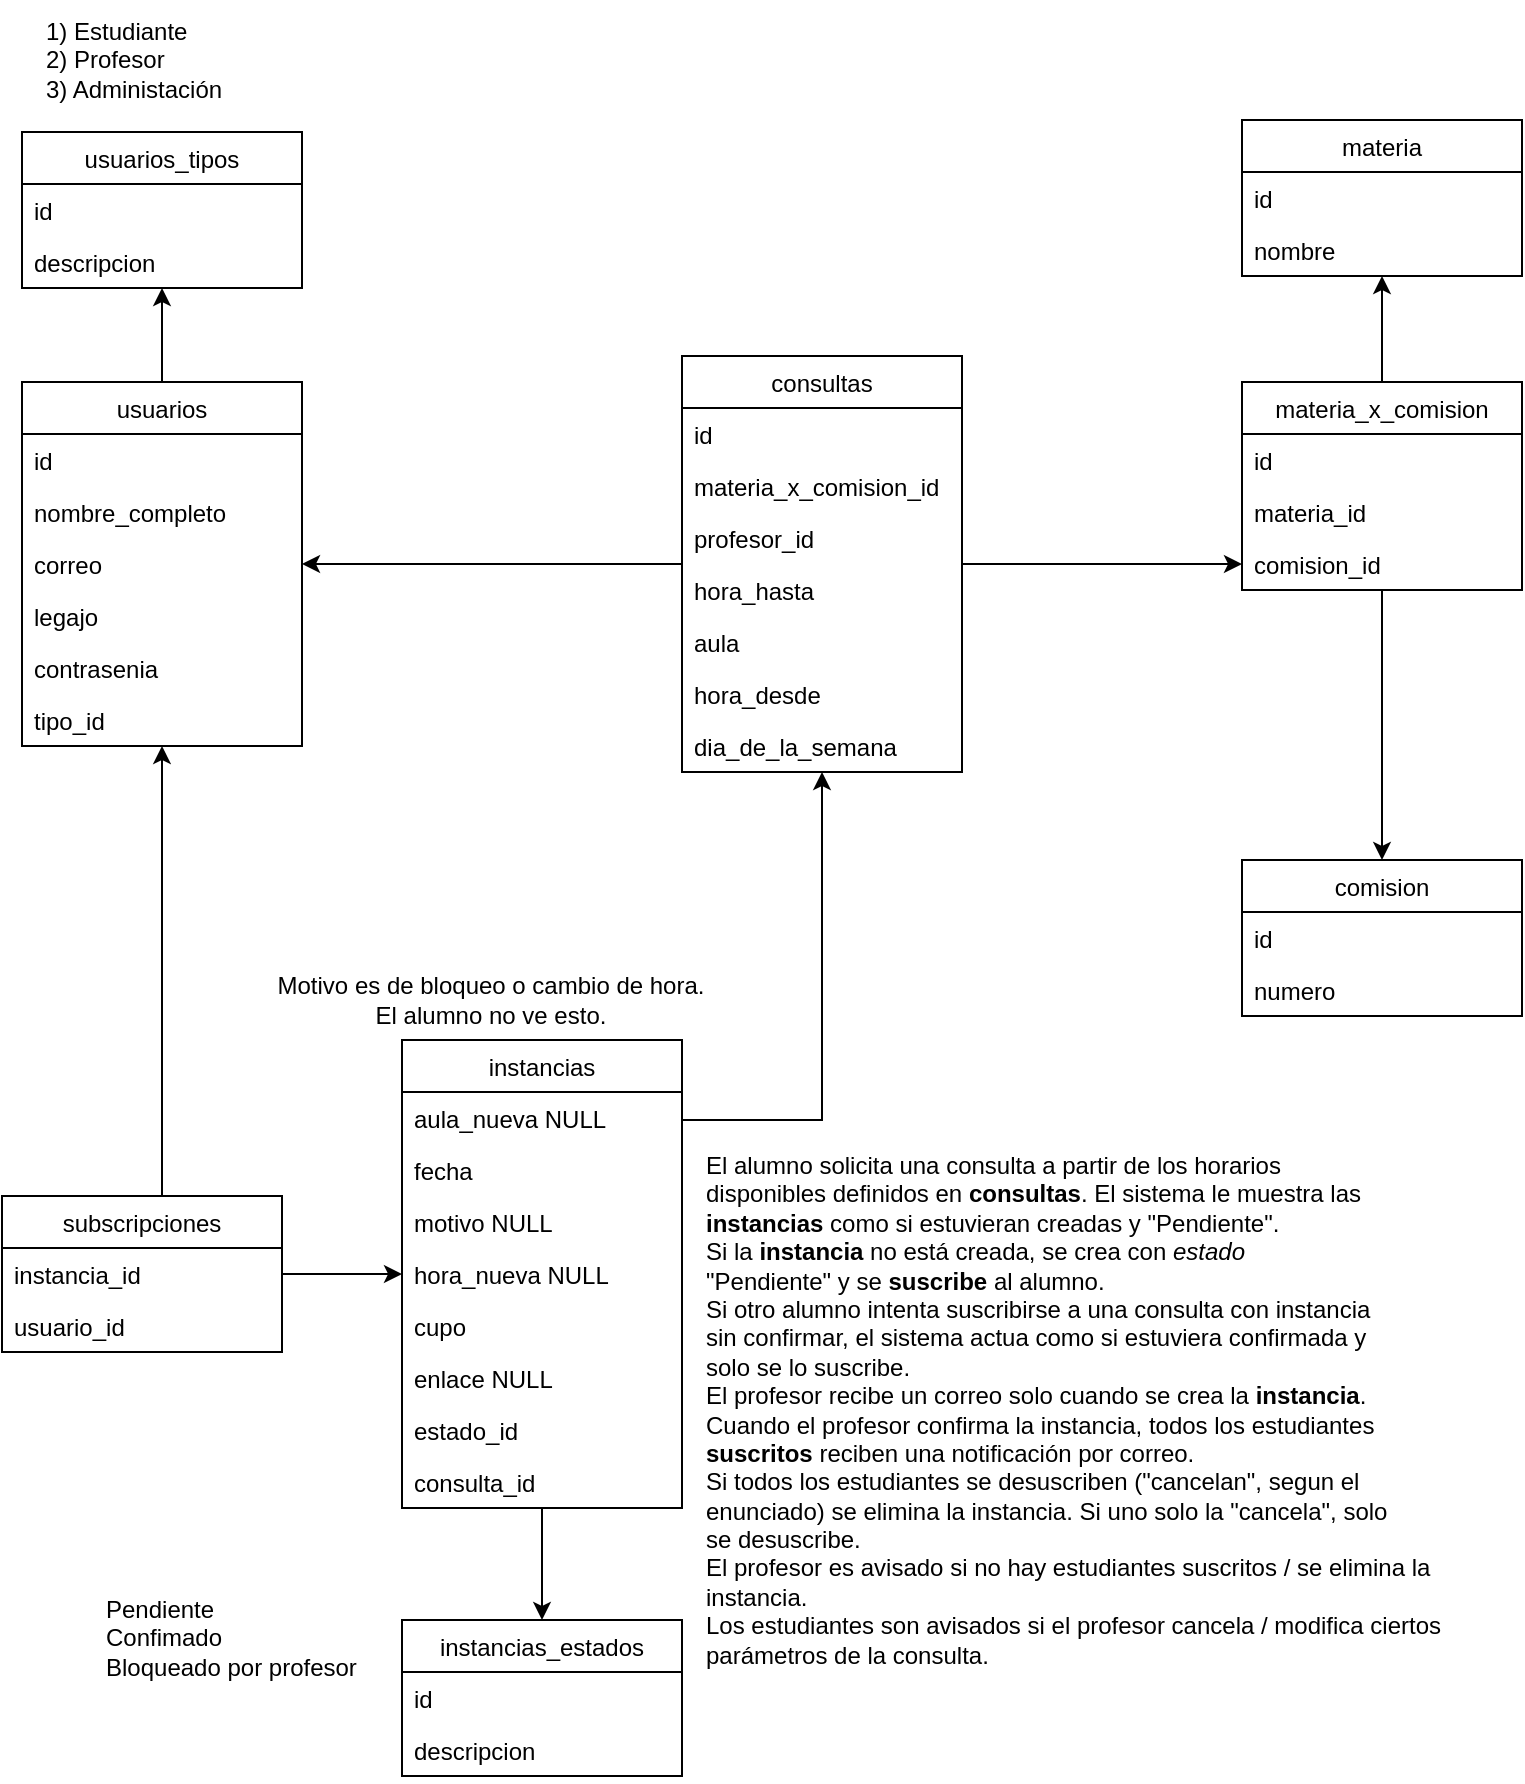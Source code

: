 <mxfile version="20.8.5"><diagram id="-yFY0TsZixoVtVSx_27P" name="Página-1"><mxGraphModel dx="1434" dy="793" grid="1" gridSize="10" guides="1" tooltips="1" connect="1" arrows="1" fold="1" page="1" pageScale="1" pageWidth="827" pageHeight="1169" math="0" shadow="0"><root><mxCell id="0"/><mxCell id="1" parent="0"/><mxCell id="IRT4CBcJnTFuYYY-pWU2-63" style="edgeStyle=orthogonalEdgeStyle;rounded=0;orthogonalLoop=1;jettySize=auto;html=1;" parent="1" source="IRT4CBcJnTFuYYY-pWU2-1" target="IRT4CBcJnTFuYYY-pWU2-12" edge="1"><mxGeometry relative="1" as="geometry"><Array as="points"><mxPoint x="150" y="169"/></Array></mxGeometry></mxCell><mxCell id="IRT4CBcJnTFuYYY-pWU2-1" value="usuarios" style="swimlane;fontStyle=0;childLayout=stackLayout;horizontal=1;startSize=26;fillColor=none;horizontalStack=0;resizeParent=1;resizeParentMax=0;resizeLast=0;collapsible=1;marginBottom=0;" parent="1" vertex="1"><mxGeometry x="60" y="221" width="140" height="182" as="geometry"/></mxCell><mxCell id="IRT4CBcJnTFuYYY-pWU2-2" value="id" style="text;strokeColor=none;fillColor=none;align=left;verticalAlign=top;spacingLeft=4;spacingRight=4;overflow=hidden;rotatable=0;points=[[0,0.5],[1,0.5]];portConstraint=eastwest;" parent="IRT4CBcJnTFuYYY-pWU2-1" vertex="1"><mxGeometry y="26" width="140" height="26" as="geometry"/></mxCell><mxCell id="IRT4CBcJnTFuYYY-pWU2-3" value="nombre_completo" style="text;strokeColor=none;fillColor=none;align=left;verticalAlign=top;spacingLeft=4;spacingRight=4;overflow=hidden;rotatable=0;points=[[0,0.5],[1,0.5]];portConstraint=eastwest;" parent="IRT4CBcJnTFuYYY-pWU2-1" vertex="1"><mxGeometry y="52" width="140" height="26" as="geometry"/></mxCell><mxCell id="IRT4CBcJnTFuYYY-pWU2-5" value="correo" style="text;strokeColor=none;fillColor=none;align=left;verticalAlign=top;spacingLeft=4;spacingRight=4;overflow=hidden;rotatable=0;points=[[0,0.5],[1,0.5]];portConstraint=eastwest;" parent="IRT4CBcJnTFuYYY-pWU2-1" vertex="1"><mxGeometry y="78" width="140" height="26" as="geometry"/></mxCell><mxCell id="IRT4CBcJnTFuYYY-pWU2-4" value="legajo" style="text;strokeColor=none;fillColor=none;align=left;verticalAlign=top;spacingLeft=4;spacingRight=4;overflow=hidden;rotatable=0;points=[[0,0.5],[1,0.5]];portConstraint=eastwest;" parent="IRT4CBcJnTFuYYY-pWU2-1" vertex="1"><mxGeometry y="104" width="140" height="26" as="geometry"/></mxCell><mxCell id="IRT4CBcJnTFuYYY-pWU2-16" value="contrasenia" style="text;strokeColor=none;fillColor=none;align=left;verticalAlign=top;spacingLeft=4;spacingRight=4;overflow=hidden;rotatable=0;points=[[0,0.5],[1,0.5]];portConstraint=eastwest;" parent="IRT4CBcJnTFuYYY-pWU2-1" vertex="1"><mxGeometry y="130" width="140" height="26" as="geometry"/></mxCell><mxCell id="IRT4CBcJnTFuYYY-pWU2-6" value="tipo_id" style="text;strokeColor=none;fillColor=none;align=left;verticalAlign=top;spacingLeft=4;spacingRight=4;overflow=hidden;rotatable=0;points=[[0,0.5],[1,0.5]];portConstraint=eastwest;" parent="IRT4CBcJnTFuYYY-pWU2-1" vertex="1"><mxGeometry y="156" width="140" height="26" as="geometry"/></mxCell><mxCell id="IRT4CBcJnTFuYYY-pWU2-7" value="materia" style="swimlane;fontStyle=0;childLayout=stackLayout;horizontal=1;startSize=26;fillColor=none;horizontalStack=0;resizeParent=1;resizeParentMax=0;resizeLast=0;collapsible=1;marginBottom=0;" parent="1" vertex="1"><mxGeometry x="670" y="90" width="140" height="78" as="geometry"/></mxCell><mxCell id="IRT4CBcJnTFuYYY-pWU2-10" value="id" style="text;strokeColor=none;fillColor=none;align=left;verticalAlign=top;spacingLeft=4;spacingRight=4;overflow=hidden;rotatable=0;points=[[0,0.5],[1,0.5]];portConstraint=eastwest;" parent="IRT4CBcJnTFuYYY-pWU2-7" vertex="1"><mxGeometry y="26" width="140" height="26" as="geometry"/></mxCell><mxCell id="IRT4CBcJnTFuYYY-pWU2-8" value="nombre" style="text;strokeColor=none;fillColor=none;align=left;verticalAlign=top;spacingLeft=4;spacingRight=4;overflow=hidden;rotatable=0;points=[[0,0.5],[1,0.5]];portConstraint=eastwest;" parent="IRT4CBcJnTFuYYY-pWU2-7" vertex="1"><mxGeometry y="52" width="140" height="26" as="geometry"/></mxCell><mxCell id="IRT4CBcJnTFuYYY-pWU2-12" value="usuarios_tipos" style="swimlane;fontStyle=0;childLayout=stackLayout;horizontal=1;startSize=26;fillColor=none;horizontalStack=0;resizeParent=1;resizeParentMax=0;resizeLast=0;collapsible=1;marginBottom=0;" parent="1" vertex="1"><mxGeometry x="60" y="96" width="140" height="78" as="geometry"/></mxCell><mxCell id="IRT4CBcJnTFuYYY-pWU2-14" value="id" style="text;strokeColor=none;fillColor=none;align=left;verticalAlign=top;spacingLeft=4;spacingRight=4;overflow=hidden;rotatable=0;points=[[0,0.5],[1,0.5]];portConstraint=eastwest;" parent="IRT4CBcJnTFuYYY-pWU2-12" vertex="1"><mxGeometry y="26" width="140" height="26" as="geometry"/></mxCell><mxCell id="IRT4CBcJnTFuYYY-pWU2-13" value="descripcion" style="text;strokeColor=none;fillColor=none;align=left;verticalAlign=top;spacingLeft=4;spacingRight=4;overflow=hidden;rotatable=0;points=[[0,0.5],[1,0.5]];portConstraint=eastwest;" parent="IRT4CBcJnTFuYYY-pWU2-12" vertex="1"><mxGeometry y="52" width="140" height="26" as="geometry"/></mxCell><mxCell id="IRT4CBcJnTFuYYY-pWU2-17" value="comision" style="swimlane;fontStyle=0;childLayout=stackLayout;horizontal=1;startSize=26;fillColor=none;horizontalStack=0;resizeParent=1;resizeParentMax=0;resizeLast=0;collapsible=1;marginBottom=0;" parent="1" vertex="1"><mxGeometry x="670" y="460" width="140" height="78" as="geometry"/></mxCell><mxCell id="IRT4CBcJnTFuYYY-pWU2-18" value="id" style="text;strokeColor=none;fillColor=none;align=left;verticalAlign=top;spacingLeft=4;spacingRight=4;overflow=hidden;rotatable=0;points=[[0,0.5],[1,0.5]];portConstraint=eastwest;" parent="IRT4CBcJnTFuYYY-pWU2-17" vertex="1"><mxGeometry y="26" width="140" height="26" as="geometry"/></mxCell><mxCell id="IRT4CBcJnTFuYYY-pWU2-19" value="numero" style="text;strokeColor=none;fillColor=none;align=left;verticalAlign=top;spacingLeft=4;spacingRight=4;overflow=hidden;rotatable=0;points=[[0,0.5],[1,0.5]];portConstraint=eastwest;" parent="IRT4CBcJnTFuYYY-pWU2-17" vertex="1"><mxGeometry y="52" width="140" height="26" as="geometry"/></mxCell><mxCell id="IRT4CBcJnTFuYYY-pWU2-58" style="edgeStyle=orthogonalEdgeStyle;rounded=0;orthogonalLoop=1;jettySize=auto;html=1;" parent="1" source="IRT4CBcJnTFuYYY-pWU2-25" target="IRT4CBcJnTFuYYY-pWU2-7" edge="1"><mxGeometry relative="1" as="geometry"/></mxCell><mxCell id="IRT4CBcJnTFuYYY-pWU2-90" style="edgeStyle=orthogonalEdgeStyle;rounded=0;orthogonalLoop=1;jettySize=auto;html=1;" parent="1" source="IRT4CBcJnTFuYYY-pWU2-25" target="IRT4CBcJnTFuYYY-pWU2-17" edge="1"><mxGeometry relative="1" as="geometry"/></mxCell><mxCell id="IRT4CBcJnTFuYYY-pWU2-25" value="materia_x_comision" style="swimlane;fontStyle=0;childLayout=stackLayout;horizontal=1;startSize=26;fillColor=none;horizontalStack=0;resizeParent=1;resizeParentMax=0;resizeLast=0;collapsible=1;marginBottom=0;" parent="1" vertex="1"><mxGeometry x="670" y="221" width="140" height="104" as="geometry"/></mxCell><mxCell id="IRT4CBcJnTFuYYY-pWU2-53" value="id" style="text;strokeColor=none;fillColor=none;align=left;verticalAlign=top;spacingLeft=4;spacingRight=4;overflow=hidden;rotatable=0;points=[[0,0.5],[1,0.5]];portConstraint=eastwest;" parent="IRT4CBcJnTFuYYY-pWU2-25" vertex="1"><mxGeometry y="26" width="140" height="26" as="geometry"/></mxCell><mxCell id="IRT4CBcJnTFuYYY-pWU2-26" value="materia_id" style="text;strokeColor=none;fillColor=none;align=left;verticalAlign=top;spacingLeft=4;spacingRight=4;overflow=hidden;rotatable=0;points=[[0,0.5],[1,0.5]];portConstraint=eastwest;" parent="IRT4CBcJnTFuYYY-pWU2-25" vertex="1"><mxGeometry y="52" width="140" height="26" as="geometry"/></mxCell><mxCell id="IRT4CBcJnTFuYYY-pWU2-27" value="comision_id" style="text;strokeColor=none;fillColor=none;align=left;verticalAlign=top;spacingLeft=4;spacingRight=4;overflow=hidden;rotatable=0;points=[[0,0.5],[1,0.5]];portConstraint=eastwest;" parent="IRT4CBcJnTFuYYY-pWU2-25" vertex="1"><mxGeometry y="78" width="140" height="26" as="geometry"/></mxCell><mxCell id="IRT4CBcJnTFuYYY-pWU2-62" style="edgeStyle=orthogonalEdgeStyle;rounded=0;orthogonalLoop=1;jettySize=auto;html=1;" parent="1" source="IRT4CBcJnTFuYYY-pWU2-46" target="IRT4CBcJnTFuYYY-pWU2-1" edge="1"><mxGeometry relative="1" as="geometry"/></mxCell><mxCell id="IRT4CBcJnTFuYYY-pWU2-91" style="edgeStyle=orthogonalEdgeStyle;rounded=0;orthogonalLoop=1;jettySize=auto;html=1;" parent="1" source="IRT4CBcJnTFuYYY-pWU2-46" target="IRT4CBcJnTFuYYY-pWU2-25" edge="1"><mxGeometry relative="1" as="geometry"><Array as="points"><mxPoint x="640" y="312"/><mxPoint x="640" y="312"/></Array></mxGeometry></mxCell><mxCell id="IRT4CBcJnTFuYYY-pWU2-46" value="consultas" style="swimlane;fontStyle=0;childLayout=stackLayout;horizontal=1;startSize=26;fillColor=none;horizontalStack=0;resizeParent=1;resizeParentMax=0;resizeLast=0;collapsible=1;marginBottom=0;" parent="1" vertex="1"><mxGeometry x="390" y="208" width="140" height="208" as="geometry"/></mxCell><mxCell id="IRT4CBcJnTFuYYY-pWU2-48" value="id" style="text;strokeColor=none;fillColor=none;align=left;verticalAlign=top;spacingLeft=4;spacingRight=4;overflow=hidden;rotatable=0;points=[[0,0.5],[1,0.5]];portConstraint=eastwest;" parent="IRT4CBcJnTFuYYY-pWU2-46" vertex="1"><mxGeometry y="26" width="140" height="26" as="geometry"/></mxCell><mxCell id="IRT4CBcJnTFuYYY-pWU2-47" value="materia_x_comision_id" style="text;strokeColor=none;fillColor=none;align=left;verticalAlign=top;spacingLeft=4;spacingRight=4;overflow=hidden;rotatable=0;points=[[0,0.5],[1,0.5]];portConstraint=eastwest;" parent="IRT4CBcJnTFuYYY-pWU2-46" vertex="1"><mxGeometry y="52" width="140" height="26" as="geometry"/></mxCell><mxCell id="IRT4CBcJnTFuYYY-pWU2-54" value="profesor_id" style="text;strokeColor=none;fillColor=none;align=left;verticalAlign=top;spacingLeft=4;spacingRight=4;overflow=hidden;rotatable=0;points=[[0,0.5],[1,0.5]];portConstraint=eastwest;" parent="IRT4CBcJnTFuYYY-pWU2-46" vertex="1"><mxGeometry y="78" width="140" height="26" as="geometry"/></mxCell><mxCell id="IRT4CBcJnTFuYYY-pWU2-55" value="hora_hasta" style="text;strokeColor=none;fillColor=none;align=left;verticalAlign=top;spacingLeft=4;spacingRight=4;overflow=hidden;rotatable=0;points=[[0,0.5],[1,0.5]];portConstraint=eastwest;" parent="IRT4CBcJnTFuYYY-pWU2-46" vertex="1"><mxGeometry y="104" width="140" height="26" as="geometry"/></mxCell><mxCell id="IRT4CBcJnTFuYYY-pWU2-43" value="aula" style="text;strokeColor=none;fillColor=none;align=left;verticalAlign=top;spacingLeft=4;spacingRight=4;overflow=hidden;rotatable=0;points=[[0,0.5],[1,0.5]];portConstraint=eastwest;" parent="IRT4CBcJnTFuYYY-pWU2-46" vertex="1"><mxGeometry y="130" width="140" height="26" as="geometry"/></mxCell><mxCell id="IRT4CBcJnTFuYYY-pWU2-83" value="hora_desde" style="text;strokeColor=none;fillColor=none;align=left;verticalAlign=top;spacingLeft=4;spacingRight=4;overflow=hidden;rotatable=0;points=[[0,0.5],[1,0.5]];portConstraint=eastwest;" parent="IRT4CBcJnTFuYYY-pWU2-46" vertex="1"><mxGeometry y="156" width="140" height="26" as="geometry"/></mxCell><mxCell id="IRT4CBcJnTFuYYY-pWU2-42" value="dia_de_la_semana" style="text;strokeColor=none;fillColor=none;align=left;verticalAlign=top;spacingLeft=4;spacingRight=4;overflow=hidden;rotatable=0;points=[[0,0.5],[1,0.5]];portConstraint=eastwest;" parent="IRT4CBcJnTFuYYY-pWU2-46" vertex="1"><mxGeometry y="182" width="140" height="26" as="geometry"/></mxCell><mxCell id="IRT4CBcJnTFuYYY-pWU2-101" style="edgeStyle=orthogonalEdgeStyle;rounded=0;orthogonalLoop=1;jettySize=auto;html=1;" parent="1" source="IRT4CBcJnTFuYYY-pWU2-67" target="IRT4CBcJnTFuYYY-pWU2-97" edge="1"><mxGeometry relative="1" as="geometry"><Array as="points"><mxPoint x="320" y="800"/><mxPoint x="320" y="800"/></Array></mxGeometry></mxCell><mxCell id="IRT4CBcJnTFuYYY-pWU2-67" value="instancias" style="swimlane;fontStyle=0;childLayout=stackLayout;horizontal=1;startSize=26;fillColor=none;horizontalStack=0;resizeParent=1;resizeParentMax=0;resizeLast=0;collapsible=1;marginBottom=0;" parent="1" vertex="1"><mxGeometry x="250" y="550" width="140" height="234" as="geometry"/></mxCell><mxCell id="IRT4CBcJnTFuYYY-pWU2-84" value="aula_nueva NULL" style="text;strokeColor=none;fillColor=none;align=left;verticalAlign=top;spacingLeft=4;spacingRight=4;overflow=hidden;rotatable=0;points=[[0,0.5],[1,0.5]];portConstraint=eastwest;" parent="IRT4CBcJnTFuYYY-pWU2-67" vertex="1"><mxGeometry y="26" width="140" height="26" as="geometry"/></mxCell><mxCell id="IRT4CBcJnTFuYYY-pWU2-69" value="fecha" style="text;strokeColor=none;fillColor=none;align=left;verticalAlign=top;spacingLeft=4;spacingRight=4;overflow=hidden;rotatable=0;points=[[0,0.5],[1,0.5]];portConstraint=eastwest;" parent="IRT4CBcJnTFuYYY-pWU2-67" vertex="1"><mxGeometry y="52" width="140" height="26" as="geometry"/></mxCell><mxCell id="IRT4CBcJnTFuYYY-pWU2-79" value="motivo NULL" style="text;strokeColor=none;fillColor=none;align=left;verticalAlign=top;spacingLeft=4;spacingRight=4;overflow=hidden;rotatable=0;points=[[0,0.5],[1,0.5]];portConstraint=eastwest;" parent="IRT4CBcJnTFuYYY-pWU2-67" vertex="1"><mxGeometry y="78" width="140" height="26" as="geometry"/></mxCell><mxCell id="IRT4CBcJnTFuYYY-pWU2-85" value="hora_nueva NULL" style="text;strokeColor=none;fillColor=none;align=left;verticalAlign=top;spacingLeft=4;spacingRight=4;overflow=hidden;rotatable=0;points=[[0,0.5],[1,0.5]];portConstraint=eastwest;" parent="IRT4CBcJnTFuYYY-pWU2-67" vertex="1"><mxGeometry y="104" width="140" height="26" as="geometry"/></mxCell><mxCell id="IRT4CBcJnTFuYYY-pWU2-82" value="cupo" style="text;strokeColor=none;fillColor=none;align=left;verticalAlign=top;spacingLeft=4;spacingRight=4;overflow=hidden;rotatable=0;points=[[0,0.5],[1,0.5]];portConstraint=eastwest;" parent="IRT4CBcJnTFuYYY-pWU2-67" vertex="1"><mxGeometry y="130" width="140" height="26" as="geometry"/></mxCell><mxCell id="IRT4CBcJnTFuYYY-pWU2-92" value="enlace NULL" style="text;strokeColor=none;fillColor=none;align=left;verticalAlign=top;spacingLeft=4;spacingRight=4;overflow=hidden;rotatable=0;points=[[0,0.5],[1,0.5]];portConstraint=eastwest;" parent="IRT4CBcJnTFuYYY-pWU2-67" vertex="1"><mxGeometry y="156" width="140" height="26" as="geometry"/></mxCell><mxCell id="IRT4CBcJnTFuYYY-pWU2-95" value="estado_id" style="text;strokeColor=none;fillColor=none;align=left;verticalAlign=top;spacingLeft=4;spacingRight=4;overflow=hidden;rotatable=0;points=[[0,0.5],[1,0.5]];portConstraint=eastwest;" parent="IRT4CBcJnTFuYYY-pWU2-67" vertex="1"><mxGeometry y="182" width="140" height="26" as="geometry"/></mxCell><mxCell id="IRT4CBcJnTFuYYY-pWU2-70" value="consulta_id" style="text;strokeColor=none;fillColor=none;align=left;verticalAlign=top;spacingLeft=4;spacingRight=4;overflow=hidden;rotatable=0;points=[[0,0.5],[1,0.5]];portConstraint=eastwest;" parent="IRT4CBcJnTFuYYY-pWU2-67" vertex="1"><mxGeometry y="208" width="140" height="26" as="geometry"/></mxCell><mxCell id="IRT4CBcJnTFuYYY-pWU2-77" style="edgeStyle=orthogonalEdgeStyle;rounded=0;orthogonalLoop=1;jettySize=auto;html=1;" parent="1" source="IRT4CBcJnTFuYYY-pWU2-71" target="IRT4CBcJnTFuYYY-pWU2-67" edge="1"><mxGeometry relative="1" as="geometry"/></mxCell><mxCell id="IRT4CBcJnTFuYYY-pWU2-86" value="" style="edgeStyle=orthogonalEdgeStyle;rounded=0;orthogonalLoop=1;jettySize=auto;html=1;" parent="1" source="IRT4CBcJnTFuYYY-pWU2-71" target="IRT4CBcJnTFuYYY-pWU2-6" edge="1"><mxGeometry relative="1" as="geometry"><Array as="points"><mxPoint x="130" y="510"/><mxPoint x="130" y="510"/></Array></mxGeometry></mxCell><mxCell id="IRT4CBcJnTFuYYY-pWU2-71" value="subscripciones" style="swimlane;fontStyle=0;childLayout=stackLayout;horizontal=1;startSize=26;fillColor=none;horizontalStack=0;resizeParent=1;resizeParentMax=0;resizeLast=0;collapsible=1;marginBottom=0;" parent="1" vertex="1"><mxGeometry x="50" y="628" width="140" height="78" as="geometry"/></mxCell><mxCell id="IRT4CBcJnTFuYYY-pWU2-72" value="instancia_id" style="text;strokeColor=none;fillColor=none;align=left;verticalAlign=top;spacingLeft=4;spacingRight=4;overflow=hidden;rotatable=0;points=[[0,0.5],[1,0.5]];portConstraint=eastwest;" parent="IRT4CBcJnTFuYYY-pWU2-71" vertex="1"><mxGeometry y="26" width="140" height="26" as="geometry"/></mxCell><mxCell id="IRT4CBcJnTFuYYY-pWU2-73" value="usuario_id" style="text;strokeColor=none;fillColor=none;align=left;verticalAlign=top;spacingLeft=4;spacingRight=4;overflow=hidden;rotatable=0;points=[[0,0.5],[1,0.5]];portConstraint=eastwest;" parent="IRT4CBcJnTFuYYY-pWU2-71" vertex="1"><mxGeometry y="52" width="140" height="26" as="geometry"/></mxCell><mxCell id="IRT4CBcJnTFuYYY-pWU2-94" style="edgeStyle=orthogonalEdgeStyle;rounded=0;orthogonalLoop=1;jettySize=auto;html=1;" parent="1" source="IRT4CBcJnTFuYYY-pWU2-84" target="IRT4CBcJnTFuYYY-pWU2-46" edge="1"><mxGeometry relative="1" as="geometry"><Array as="points"><mxPoint x="460" y="590"/></Array></mxGeometry></mxCell><mxCell id="IRT4CBcJnTFuYYY-pWU2-96" value="&lt;div&gt;El alumno solicita una consulta a partir de los horarios&lt;/div&gt;&lt;div&gt;disponibles definidos en &lt;b&gt;consultas&lt;/b&gt;. El sistema le muestra las&lt;/div&gt;&lt;div&gt;&lt;b&gt;instancias &lt;/b&gt;como si estuvieran creadas y &quot;Pendiente&quot;.&lt;br&gt;&lt;/div&gt;&lt;div&gt;Si la &lt;b&gt;instancia &lt;/b&gt;no está creada, se crea con &lt;i&gt;estado&lt;/i&gt;&lt;/div&gt;&lt;div&gt;&quot;Pendiente&quot; y se &lt;b&gt;suscribe &lt;/b&gt;al alumno.&lt;/div&gt;&lt;div&gt;Si otro alumno intenta suscribirse a una consulta con instancia&lt;/div&gt;&lt;div&gt;sin confirmar, el sistema actua como si estuviera confirmada y&lt;/div&gt;&lt;div&gt;solo se lo suscribe.&lt;/div&gt;&lt;div&gt;El profesor recibe un correo solo cuando se crea la &lt;b&gt;instancia&lt;/b&gt;.&lt;/div&gt;&lt;div&gt;Cuando el profesor confirma la instancia, todos los estudiantes&lt;/div&gt;&lt;div&gt;&lt;b&gt;suscritos &lt;/b&gt;reciben una notificación por correo.&lt;/div&gt;&lt;div&gt;Si todos los estudiantes se desuscriben (&quot;cancelan&quot;, segun el&lt;/div&gt;&lt;div&gt;enunciado) se elimina la instancia. Si uno solo la &quot;cancela&quot;, solo&lt;/div&gt;&lt;div&gt;se desuscribe.&lt;/div&gt;&lt;div&gt;El profesor es avisado si no hay estudiantes suscritos / se elimina la&lt;/div&gt;&lt;div&gt;instancia.&lt;/div&gt;&lt;div&gt;Los estudiantes son avisados si el profesor cancela / modifica ciertos&lt;/div&gt;&lt;div&gt;parámetros de la consulta.&lt;br&gt;&lt;/div&gt;" style="text;html=1;align=left;verticalAlign=middle;resizable=0;points=[];autosize=1;strokeColor=none;fillColor=none;" parent="1" vertex="1"><mxGeometry x="400" y="600" width="410" height="270" as="geometry"/></mxCell><mxCell id="IRT4CBcJnTFuYYY-pWU2-97" value="instancias_estados" style="swimlane;fontStyle=0;childLayout=stackLayout;horizontal=1;startSize=26;fillColor=none;horizontalStack=0;resizeParent=1;resizeParentMax=0;resizeLast=0;collapsible=1;marginBottom=0;" parent="1" vertex="1"><mxGeometry x="250" y="840" width="140" height="78" as="geometry"/></mxCell><mxCell id="IRT4CBcJnTFuYYY-pWU2-98" value="id" style="text;strokeColor=none;fillColor=none;align=left;verticalAlign=top;spacingLeft=4;spacingRight=4;overflow=hidden;rotatable=0;points=[[0,0.5],[1,0.5]];portConstraint=eastwest;" parent="IRT4CBcJnTFuYYY-pWU2-97" vertex="1"><mxGeometry y="26" width="140" height="26" as="geometry"/></mxCell><mxCell id="IRT4CBcJnTFuYYY-pWU2-99" value="descripcion" style="text;strokeColor=none;fillColor=none;align=left;verticalAlign=top;spacingLeft=4;spacingRight=4;overflow=hidden;rotatable=0;points=[[0,0.5],[1,0.5]];portConstraint=eastwest;" parent="IRT4CBcJnTFuYYY-pWU2-97" vertex="1"><mxGeometry y="52" width="140" height="26" as="geometry"/></mxCell><mxCell id="IRT4CBcJnTFuYYY-pWU2-102" value="&lt;div&gt;Pendiente&lt;/div&gt;&lt;div&gt;Confimado&lt;/div&gt;&lt;div&gt;Bloqueado por profesor&lt;br&gt;&lt;/div&gt;" style="text;html=1;align=left;verticalAlign=middle;resizable=0;points=[];autosize=1;strokeColor=none;fillColor=none;" parent="1" vertex="1"><mxGeometry x="100" y="819" width="150" height="60" as="geometry"/></mxCell><mxCell id="IRT4CBcJnTFuYYY-pWU2-103" value="1) Estudiante&lt;div&gt;2) Profesor&lt;/div&gt;&lt;div&gt;3) Administación&lt;br&gt;&lt;/div&gt;" style="text;html=1;align=left;verticalAlign=middle;resizable=0;points=[];autosize=1;strokeColor=none;fillColor=none;" parent="1" vertex="1"><mxGeometry x="70" y="30" width="120" height="60" as="geometry"/></mxCell><mxCell id="IRT4CBcJnTFuYYY-pWU2-105" value="&lt;div&gt;Motivo es de bloqueo o cambio de hora.&lt;/div&gt;&lt;div&gt;El alumno no ve esto.&lt;br&gt;&lt;/div&gt;" style="text;html=1;align=center;verticalAlign=middle;resizable=0;points=[];autosize=1;strokeColor=none;fillColor=none;" parent="1" vertex="1"><mxGeometry x="174" y="510" width="240" height="40" as="geometry"/></mxCell></root></mxGraphModel></diagram></mxfile>